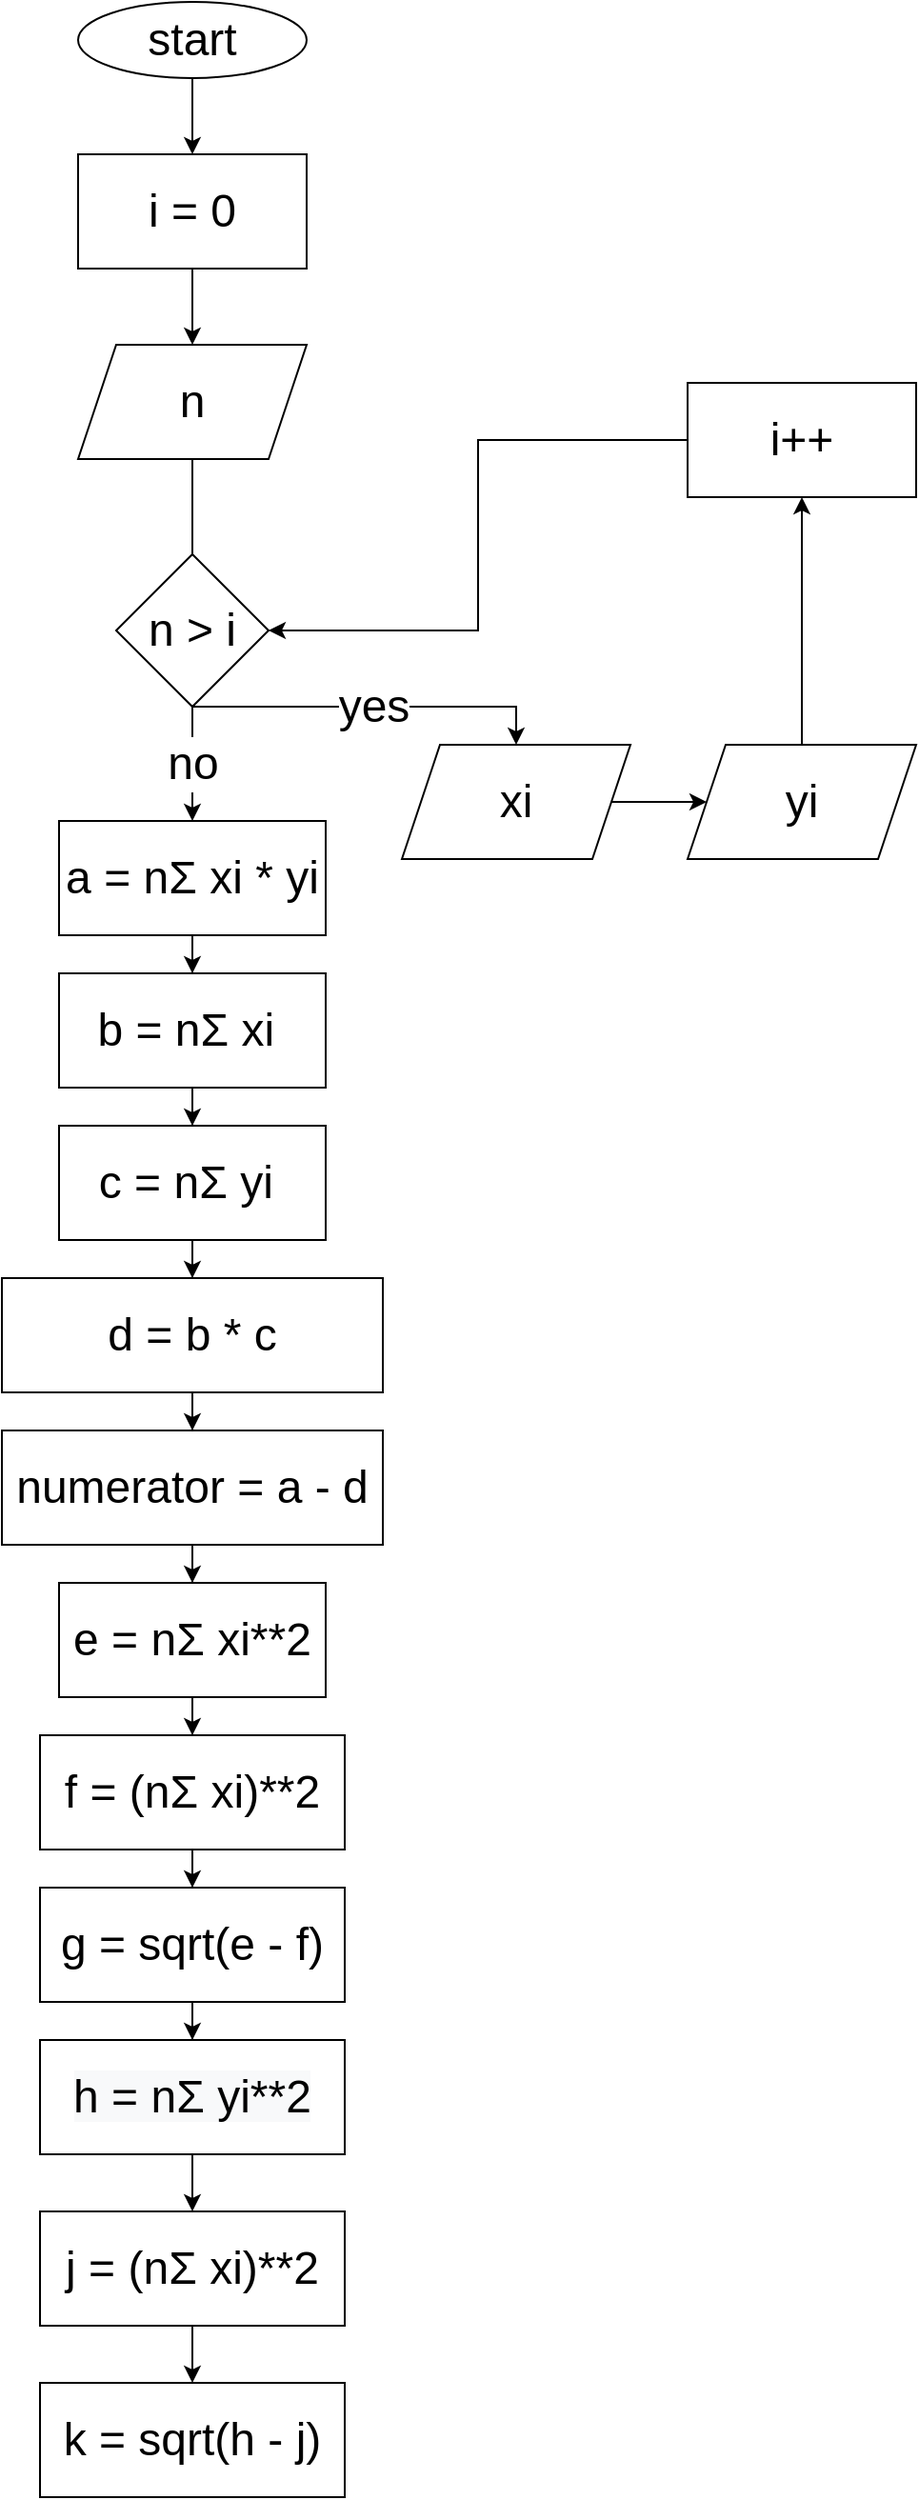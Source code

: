 <mxfile version="20.5.2" type="github">
  <diagram id="qL3x93CHv3Mfj1h6-q1z" name="Page-1">
    <mxGraphModel dx="1422" dy="798" grid="1" gridSize="10" guides="1" tooltips="1" connect="1" arrows="1" fold="1" page="1" pageScale="1" pageWidth="850" pageHeight="1100" math="0" shadow="0">
      <root>
        <mxCell id="0" />
        <mxCell id="1" parent="0" />
        <mxCell id="V00eZw-TxfqV2xNfMcoA-3" value="" style="edgeStyle=orthogonalEdgeStyle;rounded=0;orthogonalLoop=1;jettySize=auto;html=1;fontSize=24;startArrow=none;" parent="1" source="V00eZw-TxfqV2xNfMcoA-17" target="V00eZw-TxfqV2xNfMcoA-2" edge="1">
          <mxGeometry relative="1" as="geometry" />
        </mxCell>
        <mxCell id="V00eZw-TxfqV2xNfMcoA-19" value="" style="edgeStyle=orthogonalEdgeStyle;rounded=0;orthogonalLoop=1;jettySize=auto;html=1;fontSize=24;" parent="1" source="V00eZw-TxfqV2xNfMcoA-1" target="V00eZw-TxfqV2xNfMcoA-17" edge="1">
          <mxGeometry relative="1" as="geometry" />
        </mxCell>
        <mxCell id="V00eZw-TxfqV2xNfMcoA-1" value="&lt;font style=&quot;font-size: 24px;&quot;&gt;start&lt;/font&gt;" style="ellipse;whiteSpace=wrap;html=1;" parent="1" vertex="1">
          <mxGeometry x="380" width="120" height="40" as="geometry" />
        </mxCell>
        <mxCell id="V00eZw-TxfqV2xNfMcoA-32" value="yes" style="edgeStyle=orthogonalEdgeStyle;rounded=0;orthogonalLoop=1;jettySize=auto;html=1;fontSize=24;startArrow=none;" parent="1" source="V00eZw-TxfqV2xNfMcoA-6" target="V00eZw-TxfqV2xNfMcoA-10" edge="1">
          <mxGeometry relative="1" as="geometry">
            <Array as="points">
              <mxPoint x="610" y="370" />
            </Array>
          </mxGeometry>
        </mxCell>
        <mxCell id="V00eZw-TxfqV2xNfMcoA-2" value="&lt;font style=&quot;font-size: 24px;&quot;&gt;n&lt;/font&gt;" style="shape=parallelogram;perimeter=parallelogramPerimeter;whiteSpace=wrap;html=1;fixedSize=1;" parent="1" vertex="1">
          <mxGeometry x="380" y="180" width="120" height="60" as="geometry" />
        </mxCell>
        <mxCell id="V00eZw-TxfqV2xNfMcoA-36" value="" style="edgeStyle=orthogonalEdgeStyle;rounded=0;orthogonalLoop=1;jettySize=auto;html=1;fontSize=24;" parent="1" source="V00eZw-TxfqV2xNfMcoA-10" target="V00eZw-TxfqV2xNfMcoA-34" edge="1">
          <mxGeometry relative="1" as="geometry" />
        </mxCell>
        <mxCell id="V00eZw-TxfqV2xNfMcoA-10" value="xi" style="shape=parallelogram;perimeter=parallelogramPerimeter;whiteSpace=wrap;html=1;fixedSize=1;fontSize=24;" parent="1" vertex="1">
          <mxGeometry x="550" y="390" width="120" height="60" as="geometry" />
        </mxCell>
        <mxCell id="V00eZw-TxfqV2xNfMcoA-17" value="i = 0" style="rounded=0;whiteSpace=wrap;html=1;fontSize=24;" parent="1" vertex="1">
          <mxGeometry x="380" y="80" width="120" height="60" as="geometry" />
        </mxCell>
        <mxCell id="V00eZw-TxfqV2xNfMcoA-42" style="edgeStyle=orthogonalEdgeStyle;rounded=0;orthogonalLoop=1;jettySize=auto;html=1;entryX=1;entryY=0.5;entryDx=0;entryDy=0;fontSize=24;" parent="1" source="V00eZw-TxfqV2xNfMcoA-26" target="V00eZw-TxfqV2xNfMcoA-6" edge="1">
          <mxGeometry relative="1" as="geometry" />
        </mxCell>
        <mxCell id="V00eZw-TxfqV2xNfMcoA-26" value="&lt;font style=&quot;font-size: 24px;&quot;&gt;i++&lt;/font&gt;" style="whiteSpace=wrap;html=1;" parent="1" vertex="1">
          <mxGeometry x="700" y="200" width="120" height="60" as="geometry" />
        </mxCell>
        <mxCell id="V00eZw-TxfqV2xNfMcoA-40" style="edgeStyle=orthogonalEdgeStyle;rounded=0;orthogonalLoop=1;jettySize=auto;html=1;entryX=0.5;entryY=1;entryDx=0;entryDy=0;fontSize=24;" parent="1" source="V00eZw-TxfqV2xNfMcoA-34" target="V00eZw-TxfqV2xNfMcoA-26" edge="1">
          <mxGeometry relative="1" as="geometry" />
        </mxCell>
        <mxCell id="V00eZw-TxfqV2xNfMcoA-34" value="yi" style="shape=parallelogram;perimeter=parallelogramPerimeter;whiteSpace=wrap;html=1;fixedSize=1;fontSize=24;" parent="1" vertex="1">
          <mxGeometry x="700" y="390" width="120" height="60" as="geometry" />
        </mxCell>
        <mxCell id="V00eZw-TxfqV2xNfMcoA-44" value="no" style="edgeStyle=orthogonalEdgeStyle;rounded=0;orthogonalLoop=1;jettySize=auto;html=1;fontSize=24;" parent="1" source="V00eZw-TxfqV2xNfMcoA-6" target="V00eZw-TxfqV2xNfMcoA-43" edge="1">
          <mxGeometry relative="1" as="geometry" />
        </mxCell>
        <mxCell id="V00eZw-TxfqV2xNfMcoA-6" value="&lt;span style=&quot;font-size: 24px;&quot;&gt;n &amp;gt; i&lt;/span&gt;" style="rhombus;whiteSpace=wrap;html=1;" parent="1" vertex="1">
          <mxGeometry x="400" y="290" width="80" height="80" as="geometry" />
        </mxCell>
        <mxCell id="V00eZw-TxfqV2xNfMcoA-37" value="" style="edgeStyle=orthogonalEdgeStyle;rounded=0;orthogonalLoop=1;jettySize=auto;html=1;fontSize=24;endArrow=none;" parent="1" source="V00eZw-TxfqV2xNfMcoA-2" target="V00eZw-TxfqV2xNfMcoA-6" edge="1">
          <mxGeometry relative="1" as="geometry">
            <mxPoint x="440" y="240" as="sourcePoint" />
            <mxPoint x="440" y="350" as="targetPoint" />
          </mxGeometry>
        </mxCell>
        <mxCell id="bmzS2tuC4h1QVGBPtPH4-3" value="" style="edgeStyle=orthogonalEdgeStyle;rounded=0;orthogonalLoop=1;jettySize=auto;html=1;fontSize=24;" edge="1" parent="1" source="V00eZw-TxfqV2xNfMcoA-43" target="bmzS2tuC4h1QVGBPtPH4-2">
          <mxGeometry relative="1" as="geometry" />
        </mxCell>
        <mxCell id="V00eZw-TxfqV2xNfMcoA-43" value="&lt;font style=&quot;font-size: 24px;&quot;&gt;a = nΣ xi * yi&lt;/font&gt;" style="whiteSpace=wrap;html=1;" parent="1" vertex="1">
          <mxGeometry x="370" y="430" width="140" height="60" as="geometry" />
        </mxCell>
        <mxCell id="bmzS2tuC4h1QVGBPtPH4-9" value="" style="edgeStyle=orthogonalEdgeStyle;rounded=0;orthogonalLoop=1;jettySize=auto;html=1;fontSize=24;" edge="1" parent="1" source="bmzS2tuC4h1QVGBPtPH4-2" target="bmzS2tuC4h1QVGBPtPH4-8">
          <mxGeometry relative="1" as="geometry" />
        </mxCell>
        <mxCell id="bmzS2tuC4h1QVGBPtPH4-2" value="&lt;font style=&quot;font-size: 24px;&quot;&gt;b =&amp;nbsp;nΣ xi&amp;nbsp;&lt;/font&gt;" style="whiteSpace=wrap;html=1;" vertex="1" parent="1">
          <mxGeometry x="370" y="510" width="140" height="60" as="geometry" />
        </mxCell>
        <mxCell id="bmzS2tuC4h1QVGBPtPH4-11" value="" style="edgeStyle=orthogonalEdgeStyle;rounded=0;orthogonalLoop=1;jettySize=auto;html=1;fontSize=24;" edge="1" parent="1" source="bmzS2tuC4h1QVGBPtPH4-8" target="bmzS2tuC4h1QVGBPtPH4-10">
          <mxGeometry relative="1" as="geometry" />
        </mxCell>
        <mxCell id="bmzS2tuC4h1QVGBPtPH4-8" value="&lt;font style=&quot;font-size: 24px;&quot;&gt;c =&amp;nbsp;nΣ yi&amp;nbsp;&lt;/font&gt;" style="whiteSpace=wrap;html=1;" vertex="1" parent="1">
          <mxGeometry x="370" y="590" width="140" height="60" as="geometry" />
        </mxCell>
        <mxCell id="bmzS2tuC4h1QVGBPtPH4-15" value="" style="edgeStyle=orthogonalEdgeStyle;rounded=0;orthogonalLoop=1;jettySize=auto;html=1;fontSize=24;" edge="1" parent="1" source="bmzS2tuC4h1QVGBPtPH4-10" target="bmzS2tuC4h1QVGBPtPH4-14">
          <mxGeometry relative="1" as="geometry" />
        </mxCell>
        <mxCell id="bmzS2tuC4h1QVGBPtPH4-10" value="&lt;font style=&quot;font-size: 24px;&quot;&gt;d = b * c&lt;/font&gt;" style="whiteSpace=wrap;html=1;" vertex="1" parent="1">
          <mxGeometry x="340" y="670" width="200" height="60" as="geometry" />
        </mxCell>
        <mxCell id="bmzS2tuC4h1QVGBPtPH4-17" value="" style="edgeStyle=orthogonalEdgeStyle;rounded=0;orthogonalLoop=1;jettySize=auto;html=1;fontSize=24;" edge="1" parent="1" source="bmzS2tuC4h1QVGBPtPH4-14" target="bmzS2tuC4h1QVGBPtPH4-16">
          <mxGeometry relative="1" as="geometry" />
        </mxCell>
        <mxCell id="bmzS2tuC4h1QVGBPtPH4-14" value="&lt;span style=&quot;font-size: 24px;&quot;&gt;numerator&amp;nbsp;&lt;/span&gt;&lt;span style=&quot;font-size: 24px;&quot;&gt;= a - d&lt;/span&gt;" style="whiteSpace=wrap;html=1;" vertex="1" parent="1">
          <mxGeometry x="340" y="750" width="200" height="60" as="geometry" />
        </mxCell>
        <mxCell id="bmzS2tuC4h1QVGBPtPH4-19" value="" style="edgeStyle=orthogonalEdgeStyle;rounded=0;orthogonalLoop=1;jettySize=auto;html=1;fontSize=24;" edge="1" parent="1" source="bmzS2tuC4h1QVGBPtPH4-16" target="bmzS2tuC4h1QVGBPtPH4-18">
          <mxGeometry relative="1" as="geometry" />
        </mxCell>
        <mxCell id="bmzS2tuC4h1QVGBPtPH4-16" value="&lt;font style=&quot;font-size: 24px;&quot;&gt;e = nΣ xi**2&lt;/font&gt;" style="whiteSpace=wrap;html=1;" vertex="1" parent="1">
          <mxGeometry x="370" y="830" width="140" height="60" as="geometry" />
        </mxCell>
        <mxCell id="bmzS2tuC4h1QVGBPtPH4-21" value="" style="edgeStyle=orthogonalEdgeStyle;rounded=0;orthogonalLoop=1;jettySize=auto;html=1;fontSize=24;" edge="1" parent="1" source="bmzS2tuC4h1QVGBPtPH4-18" target="bmzS2tuC4h1QVGBPtPH4-20">
          <mxGeometry relative="1" as="geometry" />
        </mxCell>
        <mxCell id="bmzS2tuC4h1QVGBPtPH4-18" value="&lt;font style=&quot;font-size: 24px;&quot;&gt;f = (nΣ xi)**2&lt;/font&gt;" style="whiteSpace=wrap;html=1;" vertex="1" parent="1">
          <mxGeometry x="360" y="910" width="160" height="60" as="geometry" />
        </mxCell>
        <mxCell id="bmzS2tuC4h1QVGBPtPH4-23" value="" style="edgeStyle=orthogonalEdgeStyle;rounded=0;orthogonalLoop=1;jettySize=auto;html=1;fontSize=24;" edge="1" parent="1" source="bmzS2tuC4h1QVGBPtPH4-20" target="bmzS2tuC4h1QVGBPtPH4-22">
          <mxGeometry relative="1" as="geometry" />
        </mxCell>
        <mxCell id="bmzS2tuC4h1QVGBPtPH4-20" value="&lt;font style=&quot;font-size: 24px;&quot;&gt;g = sqrt(e - f)&lt;/font&gt;" style="whiteSpace=wrap;html=1;" vertex="1" parent="1">
          <mxGeometry x="360" y="990" width="160" height="60" as="geometry" />
        </mxCell>
        <mxCell id="bmzS2tuC4h1QVGBPtPH4-27" value="" style="edgeStyle=orthogonalEdgeStyle;rounded=0;orthogonalLoop=1;jettySize=auto;html=1;fontSize=24;" edge="1" parent="1" source="bmzS2tuC4h1QVGBPtPH4-22" target="bmzS2tuC4h1QVGBPtPH4-26">
          <mxGeometry relative="1" as="geometry" />
        </mxCell>
        <mxCell id="bmzS2tuC4h1QVGBPtPH4-22" value="&lt;span style=&quot;color: rgb(0, 0, 0); font-family: Helvetica; font-size: 24px; font-style: normal; font-variant-ligatures: normal; font-variant-caps: normal; font-weight: 400; letter-spacing: normal; orphans: 2; text-align: center; text-indent: 0px; text-transform: none; widows: 2; word-spacing: 0px; -webkit-text-stroke-width: 0px; background-color: rgb(248, 249, 250); text-decoration-thickness: initial; text-decoration-style: initial; text-decoration-color: initial; float: none; display: inline !important;&quot;&gt;h = nΣ yi**2&lt;/span&gt;&lt;br&gt;" style="whiteSpace=wrap;html=1;" vertex="1" parent="1">
          <mxGeometry x="360" y="1070" width="160" height="60" as="geometry" />
        </mxCell>
        <mxCell id="bmzS2tuC4h1QVGBPtPH4-32" value="" style="edgeStyle=orthogonalEdgeStyle;rounded=0;orthogonalLoop=1;jettySize=auto;html=1;fontSize=24;" edge="1" parent="1" source="bmzS2tuC4h1QVGBPtPH4-26" target="bmzS2tuC4h1QVGBPtPH4-30">
          <mxGeometry relative="1" as="geometry" />
        </mxCell>
        <mxCell id="bmzS2tuC4h1QVGBPtPH4-26" value="&lt;span style=&quot;font-size: 24px;&quot;&gt;j = (nΣ xi)**2&lt;/span&gt;" style="whiteSpace=wrap;html=1;" vertex="1" parent="1">
          <mxGeometry x="360" y="1160" width="160" height="60" as="geometry" />
        </mxCell>
        <mxCell id="bmzS2tuC4h1QVGBPtPH4-30" value="&lt;font style=&quot;font-size: 24px;&quot;&gt;k = sqrt(h - j)&lt;/font&gt;" style="whiteSpace=wrap;html=1;" vertex="1" parent="1">
          <mxGeometry x="360" y="1250" width="160" height="60" as="geometry" />
        </mxCell>
      </root>
    </mxGraphModel>
  </diagram>
</mxfile>
